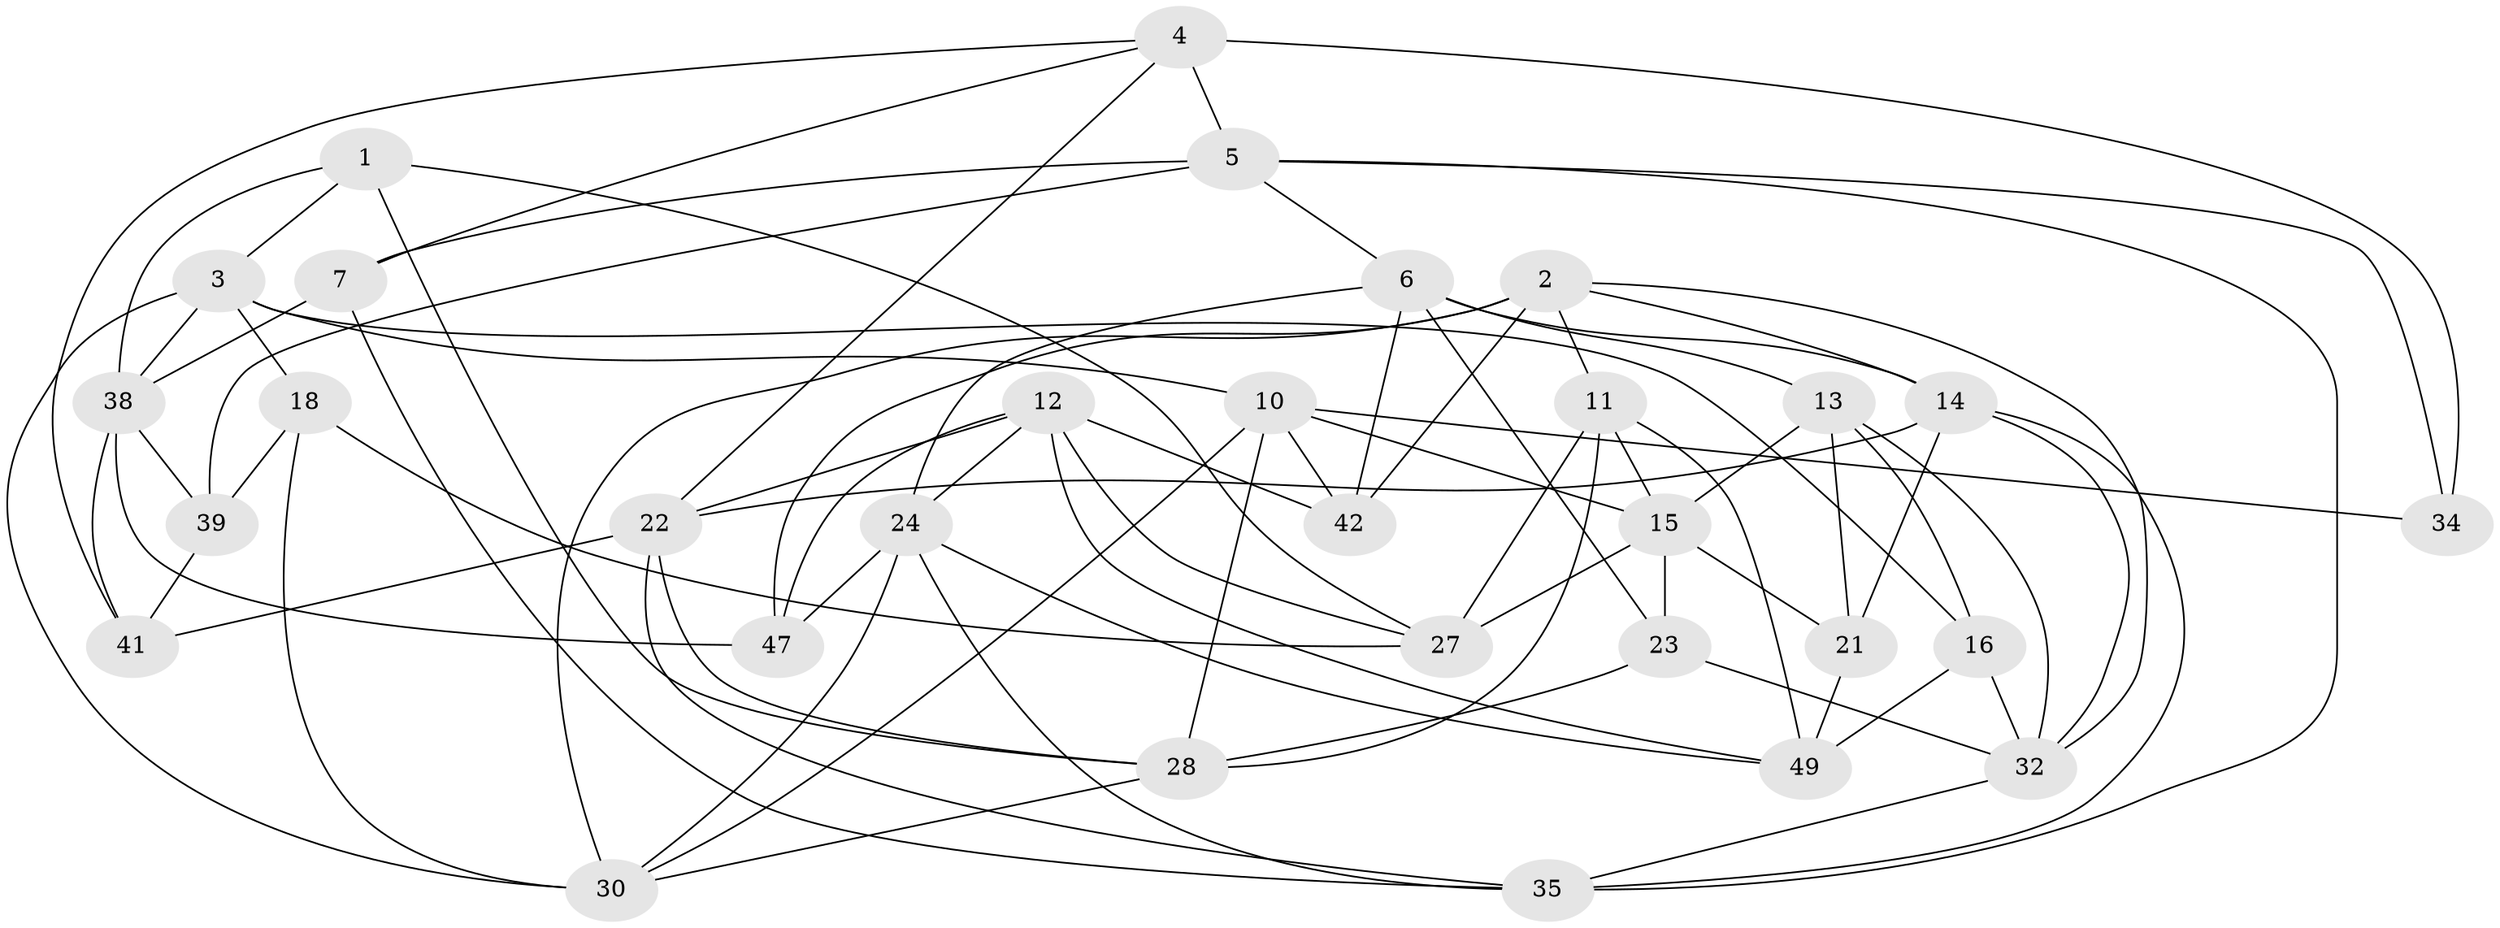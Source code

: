 // Generated by graph-tools (version 1.1) at 2025/24/03/03/25 07:24:30]
// undirected, 31 vertices, 79 edges
graph export_dot {
graph [start="1"]
  node [color=gray90,style=filled];
  1;
  2 [super="+9"];
  3 [super="+33"];
  4 [super="+17"];
  5 [super="+19"];
  6 [super="+8"];
  7;
  10 [super="+25"];
  11 [super="+31"];
  12 [super="+26"];
  13 [super="+37"];
  14 [super="+45"];
  15 [super="+20"];
  16;
  18 [super="+53"];
  21 [super="+40"];
  22 [super="+36"];
  23;
  24 [super="+29"];
  27 [super="+52"];
  28 [super="+44"];
  30 [super="+48"];
  32 [super="+51"];
  34;
  35 [super="+43"];
  38 [super="+54"];
  39 [super="+46"];
  41;
  42;
  47;
  49 [super="+50"];
  1 -- 27;
  1 -- 28;
  1 -- 3;
  1 -- 38;
  2 -- 30;
  2 -- 47;
  2 -- 14;
  2 -- 32;
  2 -- 11;
  2 -- 42;
  3 -- 16;
  3 -- 18;
  3 -- 38;
  3 -- 30;
  3 -- 10;
  4 -- 41;
  4 -- 22;
  4 -- 34 [weight=2];
  4 -- 5;
  4 -- 7;
  5 -- 7;
  5 -- 34;
  5 -- 6;
  5 -- 39;
  5 -- 35;
  6 -- 42;
  6 -- 23;
  6 -- 14;
  6 -- 13;
  6 -- 24;
  7 -- 35;
  7 -- 38;
  10 -- 42;
  10 -- 28;
  10 -- 30;
  10 -- 34;
  10 -- 15;
  11 -- 15;
  11 -- 28;
  11 -- 27 [weight=2];
  11 -- 49;
  12 -- 49;
  12 -- 27;
  12 -- 22;
  12 -- 24;
  12 -- 42;
  12 -- 47;
  13 -- 16;
  13 -- 21 [weight=2];
  13 -- 32;
  13 -- 15;
  14 -- 21;
  14 -- 35;
  14 -- 32;
  14 -- 22;
  15 -- 23;
  15 -- 21;
  15 -- 27;
  16 -- 32;
  16 -- 49;
  18 -- 39 [weight=3];
  18 -- 27;
  18 -- 30;
  21 -- 49 [weight=2];
  22 -- 35;
  22 -- 41;
  22 -- 28;
  23 -- 28;
  23 -- 32;
  24 -- 35;
  24 -- 49;
  24 -- 47;
  24 -- 30;
  28 -- 30;
  32 -- 35;
  38 -- 41;
  38 -- 47;
  38 -- 39;
  39 -- 41;
}
